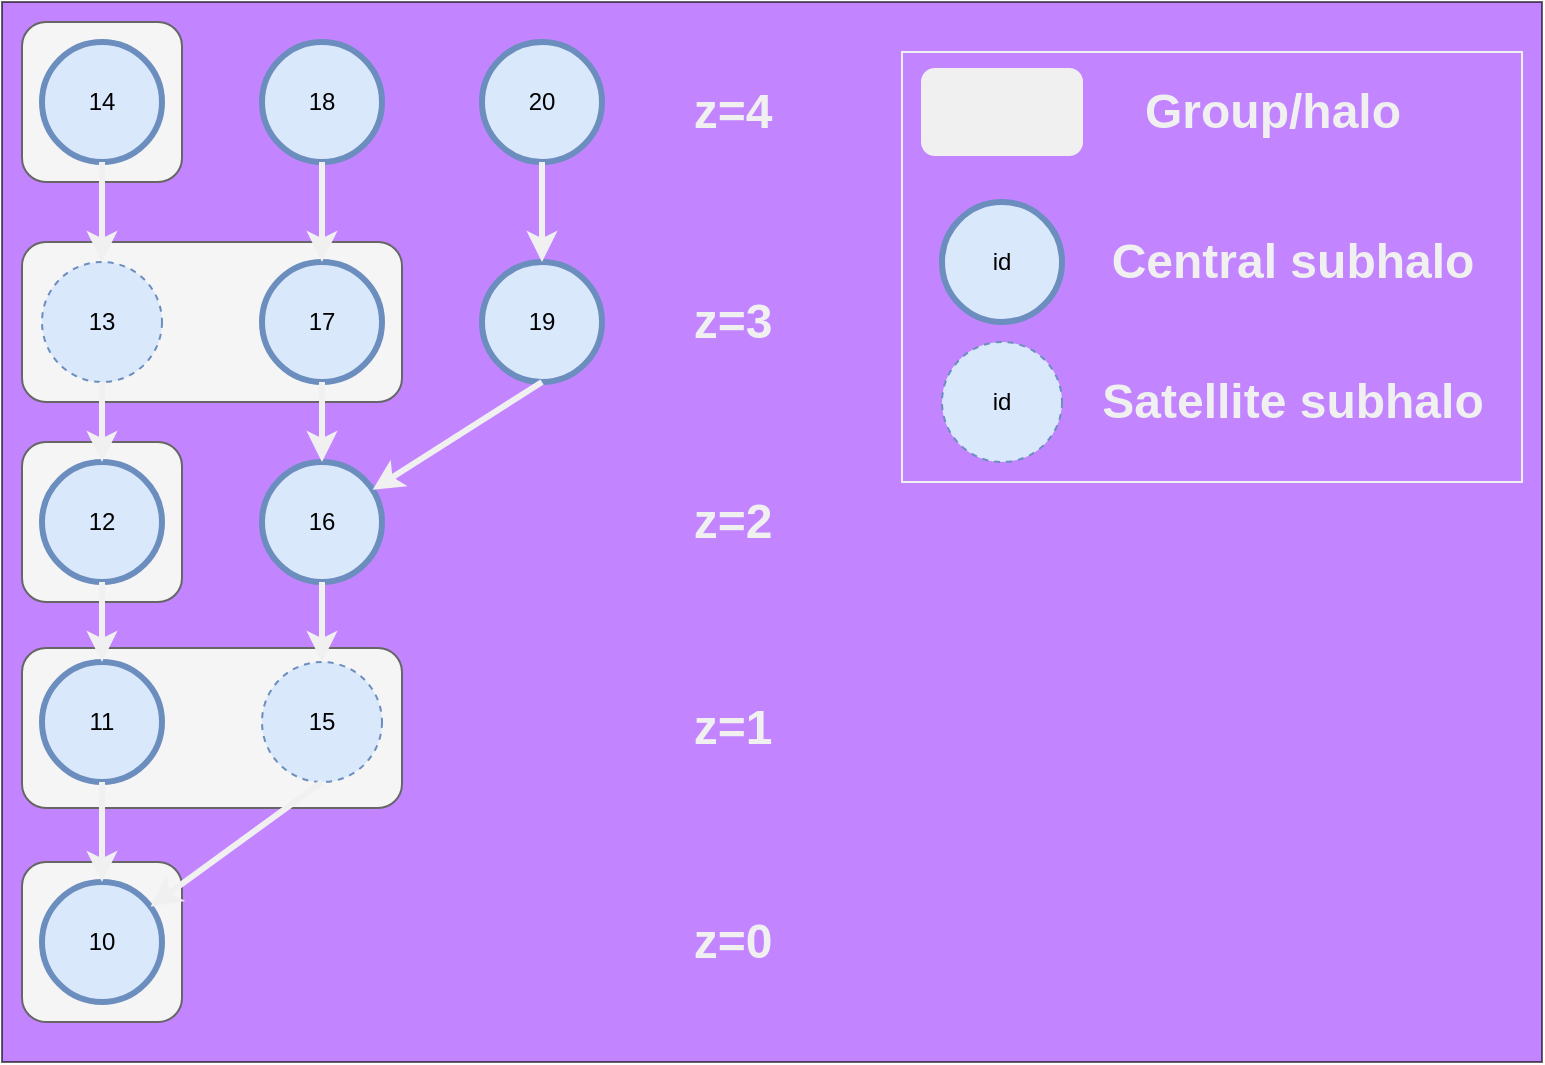 <mxfile>
    <diagram id="x2ATI_HVI9NEJ15f_5iM" name="Page-1">
        <mxGraphModel dx="919" dy="1520" grid="1" gridSize="10" guides="1" tooltips="1" connect="1" arrows="1" fold="1" page="1" pageScale="1" pageWidth="850" pageHeight="1100" math="0" shadow="0">
            <root>
                <mxCell id="0"/>
                <mxCell id="1" parent="0"/>
                <mxCell id="48" value="" style="rounded=0;whiteSpace=wrap;html=1;fillColor=#9933FF;gradientColor=none;opacity=60;" vertex="1" parent="1">
                    <mxGeometry x="60" y="120" width="770" height="530" as="geometry"/>
                </mxCell>
                <mxCell id="47" value="" style="rounded=0;whiteSpace=wrap;html=1;strokeWidth=1;fillColor=none;strokeColor=#F0F0F0;" parent="1" vertex="1">
                    <mxGeometry x="510" y="145" width="310" height="215" as="geometry"/>
                </mxCell>
                <mxCell id="17" value="" style="rounded=1;whiteSpace=wrap;html=1;fillColor=#f5f5f5;fontColor=#333333;strokeColor=#666666;" parent="1" vertex="1">
                    <mxGeometry x="70" y="443" width="190" height="80" as="geometry"/>
                </mxCell>
                <mxCell id="18" value="" style="rounded=1;whiteSpace=wrap;html=1;fillColor=#f5f5f5;fontColor=#333333;strokeColor=#666666;" parent="1" vertex="1">
                    <mxGeometry x="70" y="550" width="80" height="80" as="geometry"/>
                </mxCell>
                <mxCell id="16" value="" style="rounded=1;whiteSpace=wrap;html=1;fillColor=#f5f5f5;fontColor=#333333;strokeColor=#666666;" parent="1" vertex="1">
                    <mxGeometry x="70" y="340" width="80" height="80" as="geometry"/>
                </mxCell>
                <mxCell id="15" value="" style="rounded=1;whiteSpace=wrap;html=1;fillColor=#f5f5f5;fontColor=#333333;strokeColor=#666666;" parent="1" vertex="1">
                    <mxGeometry x="70" y="240" width="190" height="80" as="geometry"/>
                </mxCell>
                <mxCell id="14" value="" style="rounded=1;whiteSpace=wrap;html=1;fillColor=#f5f5f5;fontColor=#333333;strokeColor=#666666;" parent="1" vertex="1">
                    <mxGeometry x="70" y="130" width="80" height="80" as="geometry"/>
                </mxCell>
                <mxCell id="3" value="14" style="ellipse;whiteSpace=wrap;html=1;aspect=fixed;strokeWidth=3;fillColor=#dae8fc;fillStyle=solid;strokeColor=#6c8ebf;fontColor=#000000;" parent="1" vertex="1">
                    <mxGeometry x="80" y="140" width="60" height="60" as="geometry"/>
                </mxCell>
                <mxCell id="4" value="13" style="ellipse;whiteSpace=wrap;html=1;aspect=fixed;dashed=1;fillColor=#dae8fc;fillStyle=solid;strokeColor=#6c8ebf;fontColor=#000000;" parent="1" vertex="1">
                    <mxGeometry x="80" y="250" width="60" height="60" as="geometry"/>
                </mxCell>
                <mxCell id="5" value="12" style="ellipse;whiteSpace=wrap;html=1;aspect=fixed;strokeWidth=3;fillColor=#dae8fc;fillStyle=solid;strokeColor=#6c8ebf;fontColor=#000000;" parent="1" vertex="1">
                    <mxGeometry x="80" y="350" width="60" height="60" as="geometry"/>
                </mxCell>
                <mxCell id="6" value="11" style="ellipse;whiteSpace=wrap;html=1;aspect=fixed;strokeWidth=3;fillColor=#dae8fc;fillStyle=solid;strokeColor=#6c8ebf;fontColor=#000000;" parent="1" vertex="1">
                    <mxGeometry x="80" y="450" width="60" height="60" as="geometry"/>
                </mxCell>
                <mxCell id="7" value="10" style="ellipse;whiteSpace=wrap;html=1;aspect=fixed;strokeWidth=3;fillColor=#dae8fc;fillStyle=solid;strokeColor=#6c8ebf;fontColor=#000000;" parent="1" vertex="1">
                    <mxGeometry x="80" y="560" width="60" height="60" as="geometry"/>
                </mxCell>
                <mxCell id="8" value="18" style="ellipse;whiteSpace=wrap;html=1;aspect=fixed;strokeWidth=3;fillColor=#dae8fc;fillStyle=solid;strokeColor=#6c8ebf;fontColor=#000000;" parent="1" vertex="1">
                    <mxGeometry x="190" y="140" width="60" height="60" as="geometry"/>
                </mxCell>
                <mxCell id="9" value="17" style="ellipse;whiteSpace=wrap;html=1;aspect=fixed;strokeWidth=3;fillColor=#dae8fc;fillStyle=solid;strokeColor=#6c8ebf;fontColor=#000000;" parent="1" vertex="1">
                    <mxGeometry x="190" y="250" width="60" height="60" as="geometry"/>
                </mxCell>
                <mxCell id="10" value="16" style="ellipse;whiteSpace=wrap;html=1;aspect=fixed;strokeWidth=3;fillColor=#dae8fc;fillStyle=solid;strokeColor=#6c8ebf;fontColor=#000000;" parent="1" vertex="1">
                    <mxGeometry x="190" y="350" width="60" height="60" as="geometry"/>
                </mxCell>
                <mxCell id="11" value="15" style="ellipse;whiteSpace=wrap;html=1;aspect=fixed;dashed=1;fillColor=#dae8fc;fillStyle=solid;strokeColor=#6c8ebf;fontColor=#000000;" parent="1" vertex="1">
                    <mxGeometry x="190" y="450" width="60" height="60" as="geometry"/>
                </mxCell>
                <mxCell id="12" value="20" style="ellipse;whiteSpace=wrap;html=1;aspect=fixed;strokeWidth=3;fillColor=#dae8fc;fillStyle=solid;strokeColor=#6c8ebf;fontColor=#000000;" parent="1" vertex="1">
                    <mxGeometry x="300" y="140" width="60" height="60" as="geometry"/>
                </mxCell>
                <mxCell id="13" value="19" style="ellipse;whiteSpace=wrap;html=1;aspect=fixed;strokeWidth=3;fillColor=#dae8fc;fillStyle=solid;strokeColor=#6c8ebf;fontColor=#000000;" parent="1" vertex="1">
                    <mxGeometry x="300" y="250" width="60" height="60" as="geometry"/>
                </mxCell>
                <mxCell id="19" value="" style="endArrow=classic;html=1;exitX=0.5;exitY=1;exitDx=0;exitDy=0;entryX=0.5;entryY=0;entryDx=0;entryDy=0;strokeColor=#F0F0F0;strokeWidth=3;" parent="1" source="3" target="4" edge="1">
                    <mxGeometry width="50" height="50" relative="1" as="geometry">
                        <mxPoint x="420" y="750" as="sourcePoint"/>
                        <mxPoint x="470" y="700" as="targetPoint"/>
                    </mxGeometry>
                </mxCell>
                <mxCell id="22" value="" style="endArrow=classic;html=1;exitX=0.5;exitY=1;exitDx=0;exitDy=0;entryX=0.5;entryY=0;entryDx=0;entryDy=0;strokeColor=#F0F0F0;strokeWidth=3;" parent="1" source="4" target="5" edge="1">
                    <mxGeometry width="50" height="50" relative="1" as="geometry">
                        <mxPoint x="120" y="210" as="sourcePoint"/>
                        <mxPoint x="120" y="260" as="targetPoint"/>
                    </mxGeometry>
                </mxCell>
                <mxCell id="23" value="" style="endArrow=classic;html=1;exitX=0.5;exitY=1;exitDx=0;exitDy=0;strokeColor=#F0F0F0;strokeWidth=3;" parent="1" source="5" target="6" edge="1">
                    <mxGeometry width="50" height="50" relative="1" as="geometry">
                        <mxPoint x="120" y="320" as="sourcePoint"/>
                        <mxPoint x="120" y="360" as="targetPoint"/>
                    </mxGeometry>
                </mxCell>
                <mxCell id="24" value="" style="endArrow=classic;html=1;exitX=0.5;exitY=1;exitDx=0;exitDy=0;entryX=0.5;entryY=0;entryDx=0;entryDy=0;strokeColor=#F0F0F0;strokeWidth=3;" parent="1" source="6" target="7" edge="1">
                    <mxGeometry width="50" height="50" relative="1" as="geometry">
                        <mxPoint x="120" y="420" as="sourcePoint"/>
                        <mxPoint x="120" y="460" as="targetPoint"/>
                    </mxGeometry>
                </mxCell>
                <mxCell id="25" value="" style="endArrow=classic;html=1;exitX=0.5;exitY=1;exitDx=0;exitDy=0;entryX=0.5;entryY=0;entryDx=0;entryDy=0;strokeColor=#F0F0F0;strokeWidth=3;" parent="1" source="12" target="13" edge="1">
                    <mxGeometry width="50" height="50" relative="1" as="geometry">
                        <mxPoint x="120" y="210" as="sourcePoint"/>
                        <mxPoint x="120" y="260" as="targetPoint"/>
                    </mxGeometry>
                </mxCell>
                <mxCell id="26" value="" style="endArrow=classic;html=1;exitX=0.5;exitY=1;exitDx=0;exitDy=0;strokeColor=#F0F0F0;strokeWidth=3;" parent="1" source="11" target="7" edge="1">
                    <mxGeometry width="50" height="50" relative="1" as="geometry">
                        <mxPoint x="130" y="220" as="sourcePoint"/>
                        <mxPoint x="130" y="270" as="targetPoint"/>
                    </mxGeometry>
                </mxCell>
                <mxCell id="27" value="" style="endArrow=classic;html=1;exitX=0.5;exitY=1;exitDx=0;exitDy=0;strokeColor=#F0F0F0;strokeWidth=3;" parent="1" source="10" target="11" edge="1">
                    <mxGeometry width="50" height="50" relative="1" as="geometry">
                        <mxPoint x="140" y="230" as="sourcePoint"/>
                        <mxPoint x="140" y="280" as="targetPoint"/>
                    </mxGeometry>
                </mxCell>
                <mxCell id="28" value="" style="endArrow=classic;html=1;exitX=0.5;exitY=1;exitDx=0;exitDy=0;entryX=0.5;entryY=0;entryDx=0;entryDy=0;strokeColor=#F0F0F0;strokeWidth=3;" parent="1" source="9" target="10" edge="1">
                    <mxGeometry width="50" height="50" relative="1" as="geometry">
                        <mxPoint x="150" y="240" as="sourcePoint"/>
                        <mxPoint x="150" y="290" as="targetPoint"/>
                    </mxGeometry>
                </mxCell>
                <mxCell id="29" value="" style="endArrow=classic;html=1;exitX=0.5;exitY=1;exitDx=0;exitDy=0;strokeColor=#F0F0F0;strokeWidth=3;" parent="1" source="8" target="9" edge="1">
                    <mxGeometry width="50" height="50" relative="1" as="geometry">
                        <mxPoint x="160" y="250" as="sourcePoint"/>
                        <mxPoint x="160" y="300" as="targetPoint"/>
                    </mxGeometry>
                </mxCell>
                <mxCell id="30" value="" style="endArrow=classic;html=1;exitX=0.5;exitY=1;exitDx=0;exitDy=0;strokeColor=#F0F0F0;strokeWidth=3;" parent="1" source="13" target="10" edge="1">
                    <mxGeometry width="50" height="50" relative="1" as="geometry">
                        <mxPoint x="340" y="210" as="sourcePoint"/>
                        <mxPoint x="340" y="260" as="targetPoint"/>
                    </mxGeometry>
                </mxCell>
                <mxCell id="31" value="z=0" style="text;strokeColor=none;fillColor=none;html=1;fontSize=24;fontStyle=1;verticalAlign=middle;align=center;fontColor=#F0F0F0;" parent="1" vertex="1">
                    <mxGeometry x="395" y="575" width="60" height="30" as="geometry"/>
                </mxCell>
                <mxCell id="32" value="z=1" style="text;strokeColor=none;fillColor=none;html=1;fontSize=24;fontStyle=1;verticalAlign=middle;align=center;fontColor=#F0F0F0;" parent="1" vertex="1">
                    <mxGeometry x="395" y="468" width="60" height="30" as="geometry"/>
                </mxCell>
                <mxCell id="33" value="z=2" style="text;strokeColor=none;fillColor=none;html=1;fontSize=24;fontStyle=1;verticalAlign=middle;align=center;fontColor=#F0F0F0;" parent="1" vertex="1">
                    <mxGeometry x="395" y="365" width="60" height="30" as="geometry"/>
                </mxCell>
                <mxCell id="34" value="z=3" style="text;strokeColor=none;fillColor=none;html=1;fontSize=24;fontStyle=1;verticalAlign=middle;align=center;fontColor=#F0F0F0;" parent="1" vertex="1">
                    <mxGeometry x="395" y="265" width="60" height="30" as="geometry"/>
                </mxCell>
                <mxCell id="35" value="z=4" style="text;strokeColor=none;fillColor=none;html=1;fontSize=24;fontStyle=1;verticalAlign=middle;align=center;fontColor=#F0F0F0;" parent="1" vertex="1">
                    <mxGeometry x="395" y="160" width="60" height="30" as="geometry"/>
                </mxCell>
                <mxCell id="37" value="" style="rounded=1;whiteSpace=wrap;html=1;fillColor=#F0F0F0;strokeColor=#F0F0F0;" parent="1" vertex="1">
                    <mxGeometry x="520" y="153.5" width="80" height="43" as="geometry"/>
                </mxCell>
                <mxCell id="38" value="Group/halo" style="text;strokeColor=none;fillColor=none;html=1;fontSize=24;fontStyle=1;verticalAlign=middle;align=center;fontColor=#F0F0F0;" parent="1" vertex="1">
                    <mxGeometry x="620" y="160" width="150" height="30" as="geometry"/>
                </mxCell>
                <mxCell id="42" value="id" style="ellipse;whiteSpace=wrap;html=1;aspect=fixed;strokeWidth=3;fillColor=#dae8fc;fillStyle=solid;strokeColor=#6c8ebf;fontColor=#000000;" parent="1" vertex="1">
                    <mxGeometry x="530" y="220" width="60" height="60" as="geometry"/>
                </mxCell>
                <mxCell id="43" value="Central subhalo" style="text;strokeColor=none;fillColor=none;html=1;fontSize=24;fontStyle=1;verticalAlign=middle;align=center;fontColor=#F0F0F0;" parent="1" vertex="1">
                    <mxGeometry x="630" y="235" width="150" height="30" as="geometry"/>
                </mxCell>
                <mxCell id="44" value="Satellite subhalo" style="text;strokeColor=none;fillColor=none;html=1;fontSize=24;fontStyle=1;verticalAlign=middle;align=center;fontColor=#F0F0F0;" parent="1" vertex="1">
                    <mxGeometry x="630" y="305" width="150" height="30" as="geometry"/>
                </mxCell>
                <mxCell id="45" value="id" style="ellipse;whiteSpace=wrap;html=1;aspect=fixed;dashed=1;fillColor=#dae8fc;fillStyle=solid;strokeColor=#6c8ebf;fontColor=#000000;" parent="1" vertex="1">
                    <mxGeometry x="530" y="290" width="60" height="60" as="geometry"/>
                </mxCell>
            </root>
        </mxGraphModel>
    </diagram>
</mxfile>